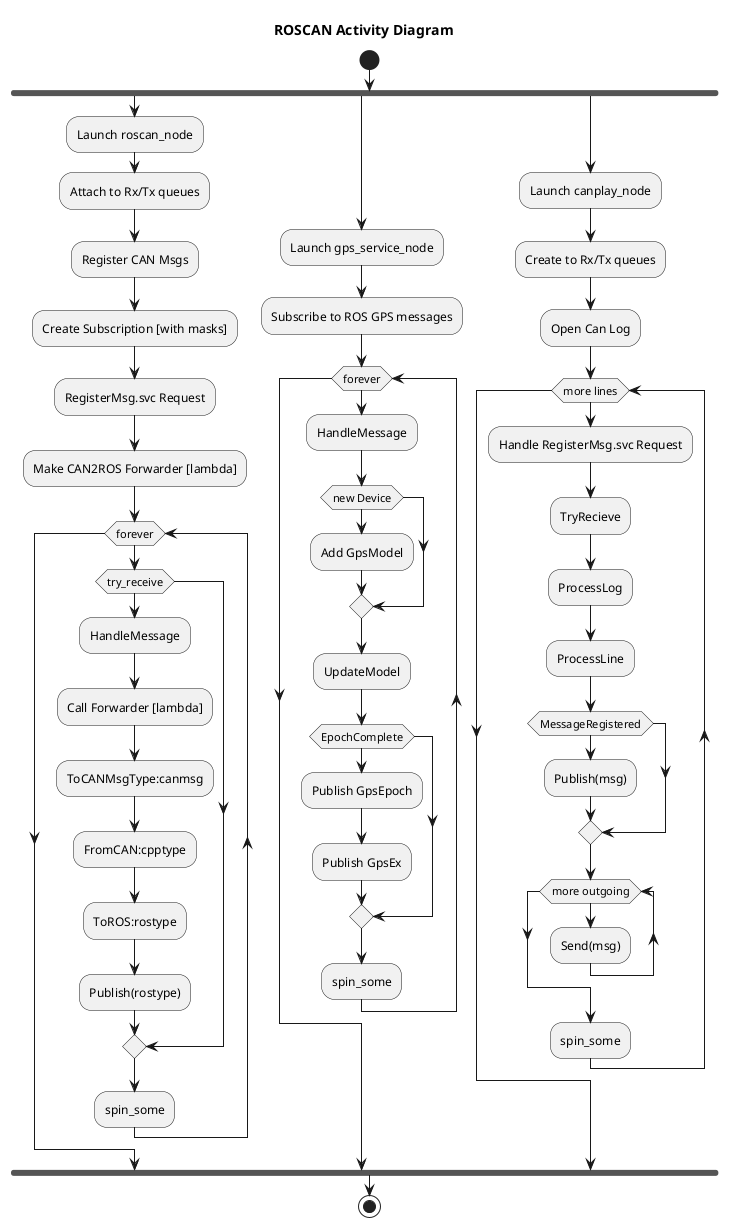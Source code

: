 @startuml
title ROSCAN Activity Diagram
start
fork
:Launch roscan_node;
:Attach to Rx/Tx queues;
:Register CAN Msgs;
:Create Subscription [with masks];
:RegisterMsg.svc Request;
:Make CAN2ROS Forwarder [lambda];
while(forever)
	if(try_receive) then
		:HandleMessage;
		:Call Forwarder [lambda];
		:ToCANMsgType:canmsg;
		:FromCAN:cpptype;
		:ToROS:rostype;
		:Publish(rostype);
	endif
	:spin_some;
endwhile
fork again
:Launch gps_service_node;
:Subscribe to ROS GPS messages;
while(forever)
	:HandleMessage;
	if(new Device) then
		:Add GpsModel;
	endif
	:UpdateModel;
	if(EpochComplete) then
		:Publish GpsEpoch;
		:Publish GpsEx;
	endif
	:spin_some;
endwhile
fork again
:Launch canplay_node;
:Create to Rx/Tx queues;
:Open Can Log;
while(more lines)
	:Handle RegisterMsg.svc Request;
	:TryRecieve;
	:ProcessLog;
	:ProcessLine;
	if(MessageRegistered) then
		:Publish(msg);
	endif
	while(more outgoing)
		:Send(msg);
	endwhile
	:spin_some;
endwhile
end fork
stop
@enduml